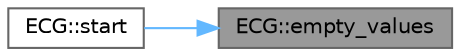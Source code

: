 digraph "ECG::empty_values"
{
 // LATEX_PDF_SIZE
  bgcolor="transparent";
  edge [fontname=Helvetica,fontsize=10,labelfontname=Helvetica,labelfontsize=10];
  node [fontname=Helvetica,fontsize=10,shape=box,height=0.2,width=0.4];
  rankdir="RL";
  Node1 [id="Node000001",label="ECG::empty_values",height=0.2,width=0.4,color="gray40", fillcolor="grey60", style="filled", fontcolor="black",tooltip="Empties the values in the ECG buffer."];
  Node1 -> Node2 [id="edge1_Node000001_Node000002",dir="back",color="steelblue1",style="solid",tooltip=" "];
  Node2 [id="Node000002",label="ECG::start",height=0.2,width=0.4,color="grey40", fillcolor="white", style="filled",URL="$classECG.html#a54ef07ae8554eaabae9fd14a8c93abdf",tooltip="Starts the ECG sensor."];
}
